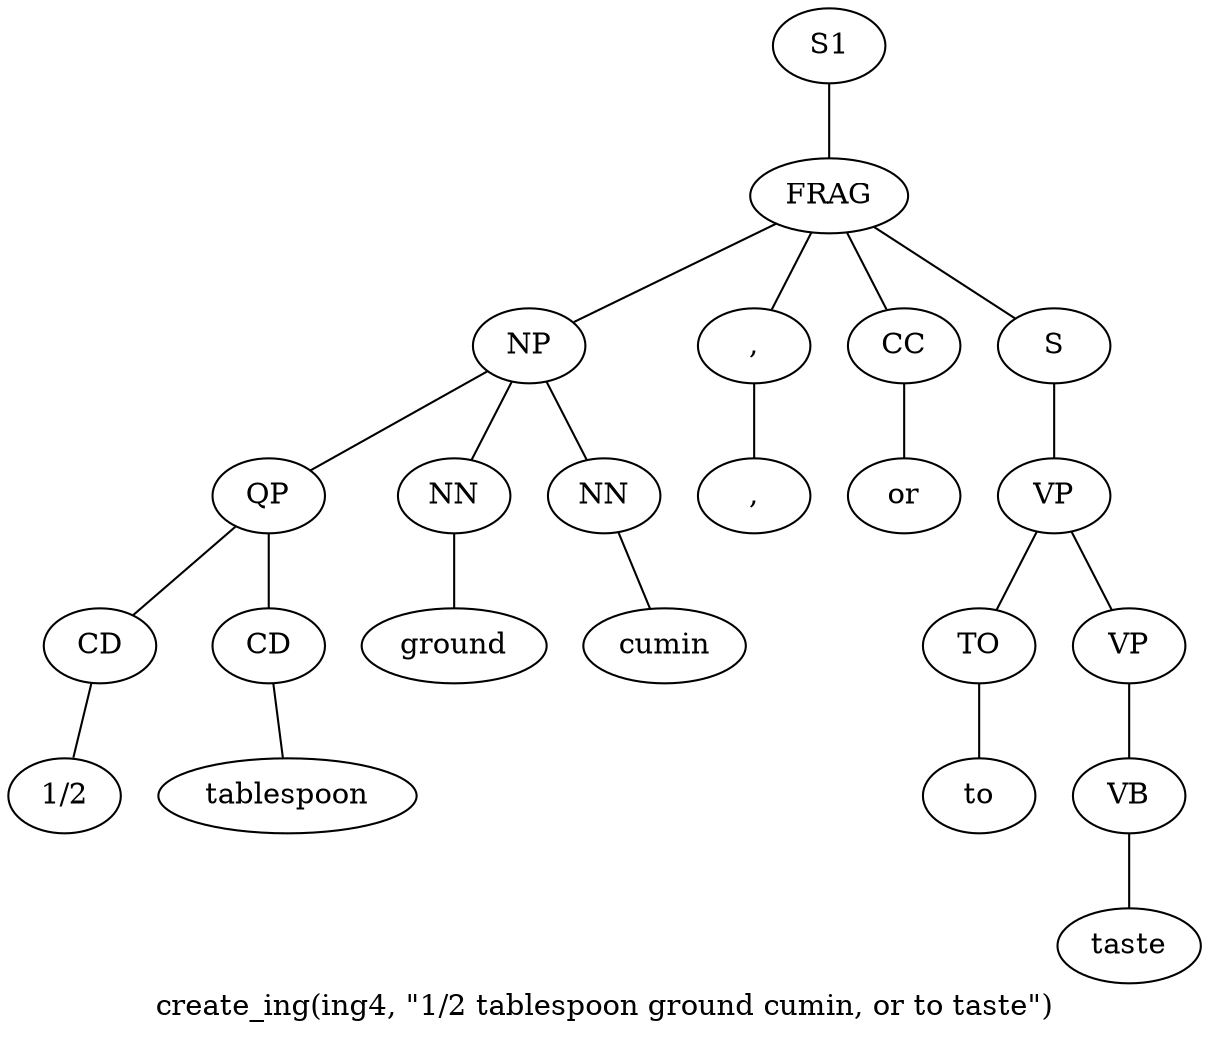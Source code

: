graph SyntaxGraph {
	label = "create_ing(ing4, \"1/2 tablespoon ground cumin, or to taste\")";
	Node0 [label="S1"];
	Node1 [label="FRAG"];
	Node2 [label="NP"];
	Node3 [label="QP"];
	Node4 [label="CD"];
	Node5 [label="1/2"];
	Node6 [label="CD"];
	Node7 [label="tablespoon"];
	Node8 [label="NN"];
	Node9 [label="ground"];
	Node10 [label="NN"];
	Node11 [label="cumin"];
	Node12 [label=","];
	Node13 [label=","];
	Node14 [label="CC"];
	Node15 [label="or"];
	Node16 [label="S"];
	Node17 [label="VP"];
	Node18 [label="TO"];
	Node19 [label="to"];
	Node20 [label="VP"];
	Node21 [label="VB"];
	Node22 [label="taste"];

	Node0 -- Node1;
	Node1 -- Node2;
	Node1 -- Node12;
	Node1 -- Node14;
	Node1 -- Node16;
	Node2 -- Node3;
	Node2 -- Node8;
	Node2 -- Node10;
	Node3 -- Node4;
	Node3 -- Node6;
	Node4 -- Node5;
	Node6 -- Node7;
	Node8 -- Node9;
	Node10 -- Node11;
	Node12 -- Node13;
	Node14 -- Node15;
	Node16 -- Node17;
	Node17 -- Node18;
	Node17 -- Node20;
	Node18 -- Node19;
	Node20 -- Node21;
	Node21 -- Node22;
}